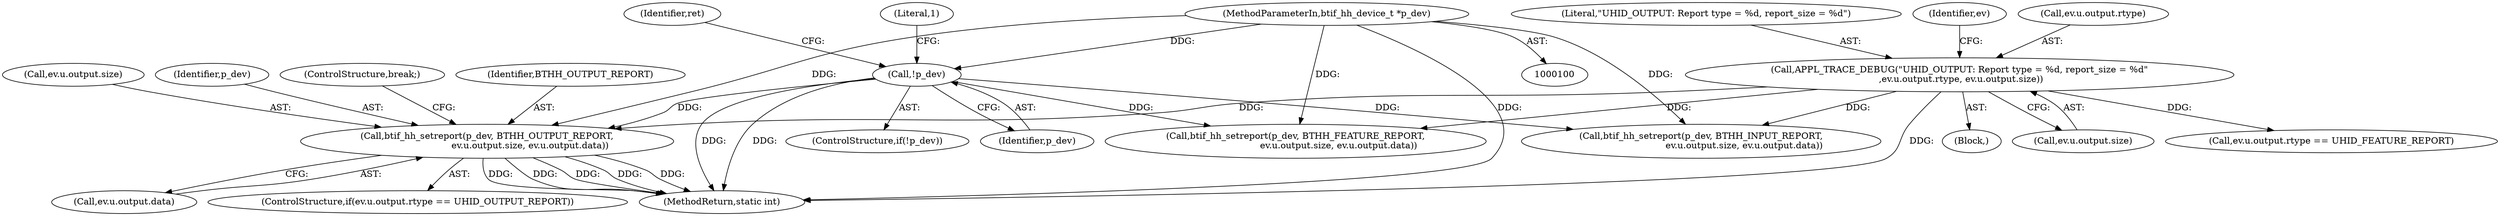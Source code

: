 digraph "0_Android_472271b153c5dc53c28beac55480a8d8434b2d5c_9@pointer" {
"1000315" [label="(Call,btif_hh_setreport(p_dev, BTHH_OUTPUT_REPORT,\n                              ev.u.output.size, ev.u.output.data))"];
"1000112" [label="(Call,!p_dev)"];
"1000101" [label="(MethodParameterIn,btif_hh_device_t *p_dev)"];
"1000261" [label="(Call,APPL_TRACE_DEBUG(\"UHID_OUTPUT: Report type = %d, report_size = %d\"\n ,ev.u.output.rtype, ev.u.output.size))"];
"1000282" [label="(Identifier,ev)"];
"1000112" [label="(Call,!p_dev)"];
"1000263" [label="(Call,ev.u.output.rtype)"];
"1000333" [label="(Call,btif_hh_setreport(p_dev, BTHH_INPUT_REPORT,\n                              ev.u.output.size, ev.u.output.data))"];
"1000193" [label="(Block,)"];
"1000371" [label="(MethodReturn,static int)"];
"1000262" [label="(Literal,\"UHID_OUTPUT: Report type = %d, report_size = %d\")"];
"1000101" [label="(MethodParameterIn,btif_hh_device_t *p_dev)"];
"1000318" [label="(Call,ev.u.output.size)"];
"1000261" [label="(Call,APPL_TRACE_DEBUG(\"UHID_OUTPUT: Report type = %d, report_size = %d\"\n ,ev.u.output.rtype, ev.u.output.size))"];
"1000113" [label="(Identifier,p_dev)"];
"1000316" [label="(Identifier,p_dev)"];
"1000315" [label="(Call,btif_hh_setreport(p_dev, BTHH_OUTPUT_REPORT,\n                              ev.u.output.size, ev.u.output.data))"];
"1000117" [label="(Literal,1)"];
"1000119" [label="(Identifier,ret)"];
"1000270" [label="(Call,ev.u.output.size)"];
"1000111" [label="(ControlStructure,if(!p_dev))"];
"1000350" [label="(ControlStructure,break;)"];
"1000287" [label="(Call,btif_hh_setreport(p_dev, BTHH_FEATURE_REPORT,\n                              ev.u.output.size, ev.u.output.data))"];
"1000278" [label="(Call,ev.u.output.rtype == UHID_FEATURE_REPORT)"];
"1000325" [label="(Call,ev.u.output.data)"];
"1000305" [label="(ControlStructure,if(ev.u.output.rtype == UHID_OUTPUT_REPORT))"];
"1000317" [label="(Identifier,BTHH_OUTPUT_REPORT)"];
"1000315" -> "1000305"  [label="AST: "];
"1000315" -> "1000325"  [label="CFG: "];
"1000316" -> "1000315"  [label="AST: "];
"1000317" -> "1000315"  [label="AST: "];
"1000318" -> "1000315"  [label="AST: "];
"1000325" -> "1000315"  [label="AST: "];
"1000350" -> "1000315"  [label="CFG: "];
"1000315" -> "1000371"  [label="DDG: "];
"1000315" -> "1000371"  [label="DDG: "];
"1000315" -> "1000371"  [label="DDG: "];
"1000315" -> "1000371"  [label="DDG: "];
"1000315" -> "1000371"  [label="DDG: "];
"1000112" -> "1000315"  [label="DDG: "];
"1000101" -> "1000315"  [label="DDG: "];
"1000261" -> "1000315"  [label="DDG: "];
"1000112" -> "1000111"  [label="AST: "];
"1000112" -> "1000113"  [label="CFG: "];
"1000113" -> "1000112"  [label="AST: "];
"1000117" -> "1000112"  [label="CFG: "];
"1000119" -> "1000112"  [label="CFG: "];
"1000112" -> "1000371"  [label="DDG: "];
"1000112" -> "1000371"  [label="DDG: "];
"1000101" -> "1000112"  [label="DDG: "];
"1000112" -> "1000287"  [label="DDG: "];
"1000112" -> "1000333"  [label="DDG: "];
"1000101" -> "1000100"  [label="AST: "];
"1000101" -> "1000371"  [label="DDG: "];
"1000101" -> "1000287"  [label="DDG: "];
"1000101" -> "1000333"  [label="DDG: "];
"1000261" -> "1000193"  [label="AST: "];
"1000261" -> "1000270"  [label="CFG: "];
"1000262" -> "1000261"  [label="AST: "];
"1000263" -> "1000261"  [label="AST: "];
"1000270" -> "1000261"  [label="AST: "];
"1000282" -> "1000261"  [label="CFG: "];
"1000261" -> "1000371"  [label="DDG: "];
"1000261" -> "1000278"  [label="DDG: "];
"1000261" -> "1000287"  [label="DDG: "];
"1000261" -> "1000333"  [label="DDG: "];
}
